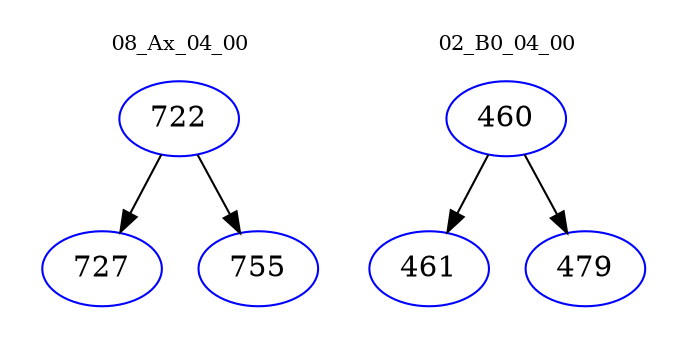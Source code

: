 digraph{
subgraph cluster_0 {
color = white
label = "08_Ax_04_00";
fontsize=10;
T0_722 [label="722", color="blue"]
T0_722 -> T0_727 [color="black"]
T0_727 [label="727", color="blue"]
T0_722 -> T0_755 [color="black"]
T0_755 [label="755", color="blue"]
}
subgraph cluster_1 {
color = white
label = "02_B0_04_00";
fontsize=10;
T1_460 [label="460", color="blue"]
T1_460 -> T1_461 [color="black"]
T1_461 [label="461", color="blue"]
T1_460 -> T1_479 [color="black"]
T1_479 [label="479", color="blue"]
}
}
